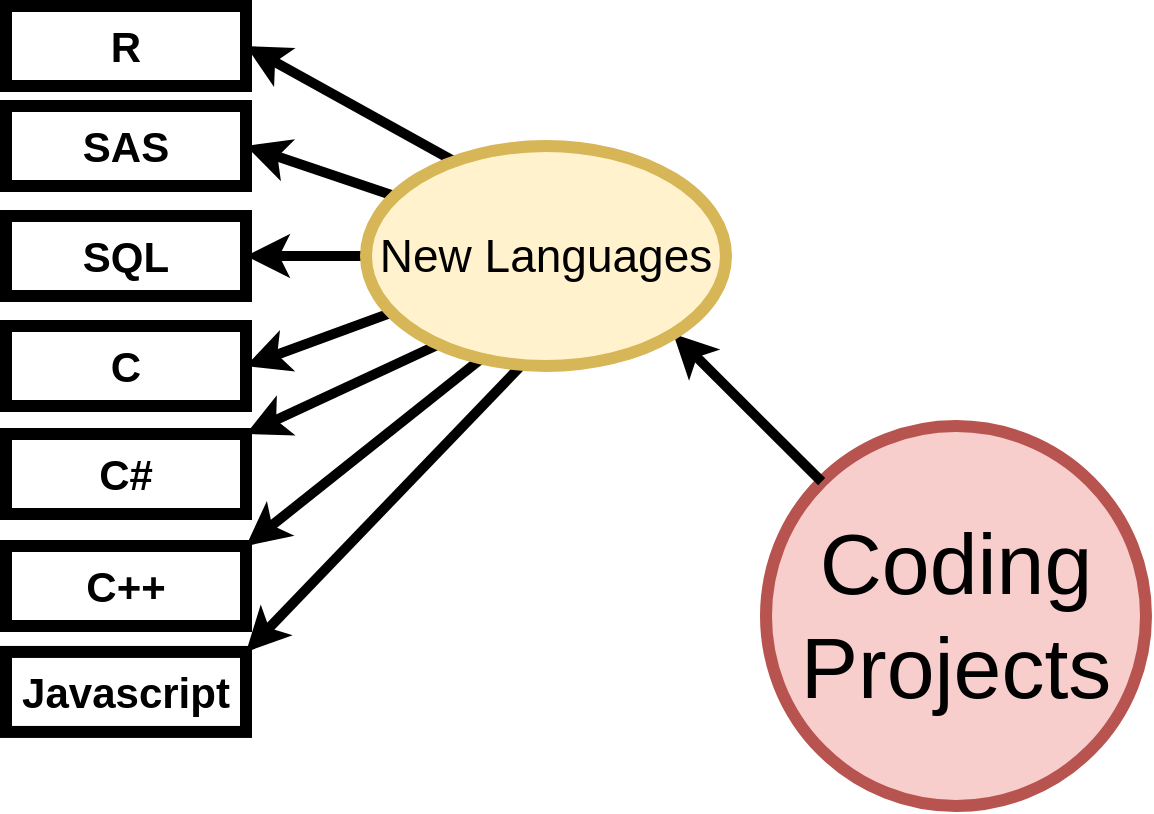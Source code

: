 <mxfile version="14.2.9" type="github">
  <diagram id="SgZQ3a2d4hKzm91UfPLO" name="Page-1">
    <mxGraphModel dx="697" dy="1731" grid="1" gridSize="10" guides="1" tooltips="1" connect="1" arrows="1" fold="1" page="1" pageScale="1" pageWidth="827" pageHeight="1169" math="0" shadow="0">
      <root>
        <mxCell id="0" />
        <mxCell id="1" parent="0" />
        <mxCell id="AkvK6rZVajDmbrrnvpNV-2" value="&lt;font style=&quot;font-size: 43px&quot;&gt;&lt;font style=&quot;font-size: 43px&quot;&gt;Coding Projects&lt;/font&gt;&lt;br&gt;&lt;/font&gt;" style="ellipse;whiteSpace=wrap;html=1;aspect=fixed;strokeWidth=6;fillColor=#f8cecc;strokeColor=#b85450;" parent="1" vertex="1">
          <mxGeometry x="390" y="210" width="190" height="190" as="geometry" />
        </mxCell>
        <mxCell id="_1KxbE9l1VcF-KKi8kDG-2" value="&lt;b&gt;&lt;font style=&quot;font-size: 21px&quot;&gt;SAS&lt;/font&gt;&lt;/b&gt;" style="rounded=0;whiteSpace=wrap;html=1;strokeWidth=6;" vertex="1" parent="1">
          <mxGeometry x="10" y="50" width="120" height="40" as="geometry" />
        </mxCell>
        <mxCell id="_1KxbE9l1VcF-KKi8kDG-4" value="" style="endArrow=classic;html=1;strokeWidth=5;entryX=1;entryY=1;entryDx=0;entryDy=0;" edge="1" parent="1" source="AkvK6rZVajDmbrrnvpNV-2" target="AkvK6rZVajDmbrrnvpNV-3">
          <mxGeometry width="50" height="50" relative="1" as="geometry">
            <mxPoint x="330" y="170" as="sourcePoint" />
            <mxPoint x="380" y="120" as="targetPoint" />
          </mxGeometry>
        </mxCell>
        <mxCell id="_1KxbE9l1VcF-KKi8kDG-8" value="" style="endArrow=classic;html=1;strokeWidth=5;exitX=0.194;exitY=0.291;exitDx=0;exitDy=0;entryX=1;entryY=0.5;entryDx=0;entryDy=0;exitPerimeter=0;" edge="1" parent="1" source="AkvK6rZVajDmbrrnvpNV-3" target="_1KxbE9l1VcF-KKi8kDG-2">
          <mxGeometry width="50" height="50" relative="1" as="geometry">
            <mxPoint x="330" y="120" as="sourcePoint" />
            <mxPoint x="140" y="30" as="targetPoint" />
          </mxGeometry>
        </mxCell>
        <mxCell id="_1KxbE9l1VcF-KKi8kDG-9" value="&lt;b&gt;&lt;font style=&quot;font-size: 21px&quot;&gt;SQL&lt;/font&gt;&lt;/b&gt;" style="rounded=0;whiteSpace=wrap;html=1;strokeWidth=6;" vertex="1" parent="1">
          <mxGeometry x="10" y="105" width="120" height="40" as="geometry" />
        </mxCell>
        <mxCell id="_1KxbE9l1VcF-KKi8kDG-10" value="" style="endArrow=classic;html=1;strokeWidth=5;entryX=1;entryY=0.5;entryDx=0;entryDy=0;" edge="1" parent="1" source="AkvK6rZVajDmbrrnvpNV-3" target="_1KxbE9l1VcF-KKi8kDG-9">
          <mxGeometry width="50" height="50" relative="1" as="geometry">
            <mxPoint x="216.36" y="86.109" as="sourcePoint" />
            <mxPoint x="130" y="50" as="targetPoint" />
          </mxGeometry>
        </mxCell>
        <mxCell id="_1KxbE9l1VcF-KKi8kDG-11" value="&lt;font size=&quot;1&quot;&gt;&lt;b style=&quot;font-size: 21px&quot;&gt;C&lt;/b&gt;&lt;/font&gt;" style="rounded=0;whiteSpace=wrap;html=1;strokeWidth=6;" vertex="1" parent="1">
          <mxGeometry x="10" y="160" width="120" height="40" as="geometry" />
        </mxCell>
        <mxCell id="_1KxbE9l1VcF-KKi8kDG-12" value="" style="endArrow=classic;html=1;strokeWidth=5;entryX=1;entryY=0.5;entryDx=0;entryDy=0;" edge="1" parent="1" target="_1KxbE9l1VcF-KKi8kDG-11" source="AkvK6rZVajDmbrrnvpNV-3">
          <mxGeometry width="50" height="50" relative="1" as="geometry">
            <mxPoint x="200" y="158" as="sourcePoint" />
            <mxPoint x="140" y="150" as="targetPoint" />
          </mxGeometry>
        </mxCell>
        <mxCell id="_1KxbE9l1VcF-KKi8kDG-13" value="&lt;font style=&quot;font-size: 11px&quot;&gt;&lt;b style=&quot;font-size: 21px&quot;&gt;C&lt;/b&gt;&lt;b&gt;&lt;font style=&quot;font-size: 21px&quot;&gt;#&lt;/font&gt;&lt;/b&gt;&lt;/font&gt;" style="rounded=0;whiteSpace=wrap;html=1;strokeWidth=6;" vertex="1" parent="1">
          <mxGeometry x="10" y="214" width="120" height="40" as="geometry" />
        </mxCell>
        <mxCell id="_1KxbE9l1VcF-KKi8kDG-14" value="" style="endArrow=classic;html=1;strokeWidth=5;entryX=1;entryY=0;entryDx=0;entryDy=0;exitX=0.3;exitY=0.827;exitDx=0;exitDy=0;exitPerimeter=0;" edge="1" parent="1" source="AkvK6rZVajDmbrrnvpNV-3" target="_1KxbE9l1VcF-KKi8kDG-13">
          <mxGeometry width="50" height="50" relative="1" as="geometry">
            <mxPoint x="246.36" y="176.941" as="sourcePoint" />
            <mxPoint x="160" y="203.05" as="targetPoint" />
          </mxGeometry>
        </mxCell>
        <mxCell id="_1KxbE9l1VcF-KKi8kDG-15" value="&lt;font style=&quot;font-size: 11px&quot;&gt;&lt;b style=&quot;font-size: 21px&quot;&gt;C&lt;/b&gt;&lt;b&gt;&lt;font style=&quot;font-size: 21px&quot;&gt;++&lt;/font&gt;&lt;/b&gt;&lt;/font&gt;" style="rounded=0;whiteSpace=wrap;html=1;strokeWidth=6;" vertex="1" parent="1">
          <mxGeometry x="10" y="270" width="120" height="40" as="geometry" />
        </mxCell>
        <mxCell id="_1KxbE9l1VcF-KKi8kDG-16" value="" style="endArrow=classic;html=1;strokeWidth=5;entryX=1;entryY=0;entryDx=0;entryDy=0;exitX=0.406;exitY=0.855;exitDx=0;exitDy=0;exitPerimeter=0;" edge="1" parent="1" target="_1KxbE9l1VcF-KKi8kDG-15" source="AkvK6rZVajDmbrrnvpNV-3">
          <mxGeometry width="50" height="50" relative="1" as="geometry">
            <mxPoint x="246.36" y="240.001" as="sourcePoint" />
            <mxPoint x="160" y="266.11" as="targetPoint" />
          </mxGeometry>
        </mxCell>
        <mxCell id="_1KxbE9l1VcF-KKi8kDG-19" value="&lt;b&gt;&lt;font style=&quot;font-size: 21px&quot;&gt;R&lt;/font&gt;&lt;/b&gt;" style="rounded=0;whiteSpace=wrap;html=1;strokeWidth=6;" vertex="1" parent="1">
          <mxGeometry x="10" width="120" height="40" as="geometry" />
        </mxCell>
        <mxCell id="_1KxbE9l1VcF-KKi8kDG-20" value="" style="endArrow=classic;html=1;strokeWidth=5;exitX=0.328;exitY=0.145;exitDx=0;exitDy=0;entryX=1;entryY=0.5;entryDx=0;entryDy=0;exitPerimeter=0;" edge="1" parent="1" source="AkvK6rZVajDmbrrnvpNV-3">
          <mxGeometry width="50" height="50" relative="1" as="geometry">
            <mxPoint x="216.36" y="36.109" as="sourcePoint" />
            <mxPoint x="130" y="20" as="targetPoint" />
          </mxGeometry>
        </mxCell>
        <mxCell id="_1KxbE9l1VcF-KKi8kDG-21" value="&lt;b&gt;&lt;font style=&quot;font-size: 21px&quot;&gt;Javascript&lt;/font&gt;&lt;/b&gt;" style="rounded=0;whiteSpace=wrap;html=1;strokeWidth=6;" vertex="1" parent="1">
          <mxGeometry x="10" y="322.97" width="120" height="40" as="geometry" />
        </mxCell>
        <mxCell id="_1KxbE9l1VcF-KKi8kDG-22" value="" style="endArrow=classic;html=1;strokeWidth=5;entryX=1;entryY=0;entryDx=0;entryDy=0;exitX=0.494;exitY=0.891;exitDx=0;exitDy=0;exitPerimeter=0;" edge="1" parent="1" target="_1KxbE9l1VcF-KKi8kDG-21" source="AkvK6rZVajDmbrrnvpNV-3">
          <mxGeometry width="50" height="50" relative="1" as="geometry">
            <mxPoint x="263.08" y="217.02" as="sourcePoint" />
            <mxPoint x="160" y="319.08" as="targetPoint" />
          </mxGeometry>
        </mxCell>
        <mxCell id="AkvK6rZVajDmbrrnvpNV-3" value="&lt;font style=&quot;font-size: 23px&quot;&gt;New Languages&lt;/font&gt;" style="ellipse;whiteSpace=wrap;html=1;strokeWidth=6;fillColor=#fff2cc;strokeColor=#d6b656;" parent="1" vertex="1">
          <mxGeometry x="190" y="70" width="180" height="110" as="geometry" />
        </mxCell>
      </root>
    </mxGraphModel>
  </diagram>
</mxfile>
